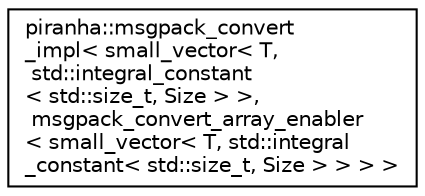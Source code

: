 digraph "Graphical Class Hierarchy"
{
  edge [fontname="Helvetica",fontsize="10",labelfontname="Helvetica",labelfontsize="10"];
  node [fontname="Helvetica",fontsize="10",shape=record];
  rankdir="LR";
  Node0 [label="piranha::msgpack_convert\l_impl\< small_vector\< T,\l std::integral_constant\l\< std::size_t, Size \> \>,\l msgpack_convert_array_enabler\l\< small_vector\< T, std::integral\l_constant\< std::size_t, Size \> \> \> \>",height=0.2,width=0.4,color="black", fillcolor="white", style="filled",URL="$structpiranha_1_1msgpack__convert__impl_3_01small__vector_3_01_t_00_01std_1_1integral__constant_7124fcab6d2c0d17b6f3d1b727ca5611.html",tooltip="Specialisation of piranha::msgpack_convert() for piranha::small_vector. "];
}
